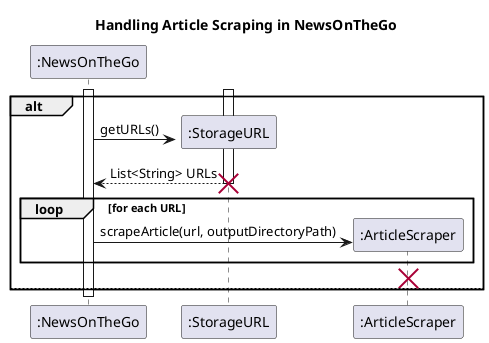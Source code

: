 @startuml
title Handling Article Scraping in NewsOnTheGo

create ":NewsOnTheGo"
activate ":NewsOnTheGo"

 alt

    ' If the file does not exist or is empty
    create ":StorageURL"
    activate ":StorageURL"

    ' NewsOnTheGo requests a list of URLs from StorageURL
    ":NewsOnTheGo" -> ":StorageURL" : getURLs()
    ":StorageURL" --> ":NewsOnTheGo" : List<String> URLs
    destroy ":StorageURL"

    ' Create an instance of ArticleScraper for scraping articles
    create ":ArticleScraper"

    ' Loop through each URL in the list and scrape articles
    loop for each URL
        ":NewsOnTheGo" -> ":ArticleScraper" : scrapeArticle(url, outputDirectoryPath)
    end
    destroy ":ArticleScraper"

else

end

deactivate ":NewsOnTheGo"
@enduml
